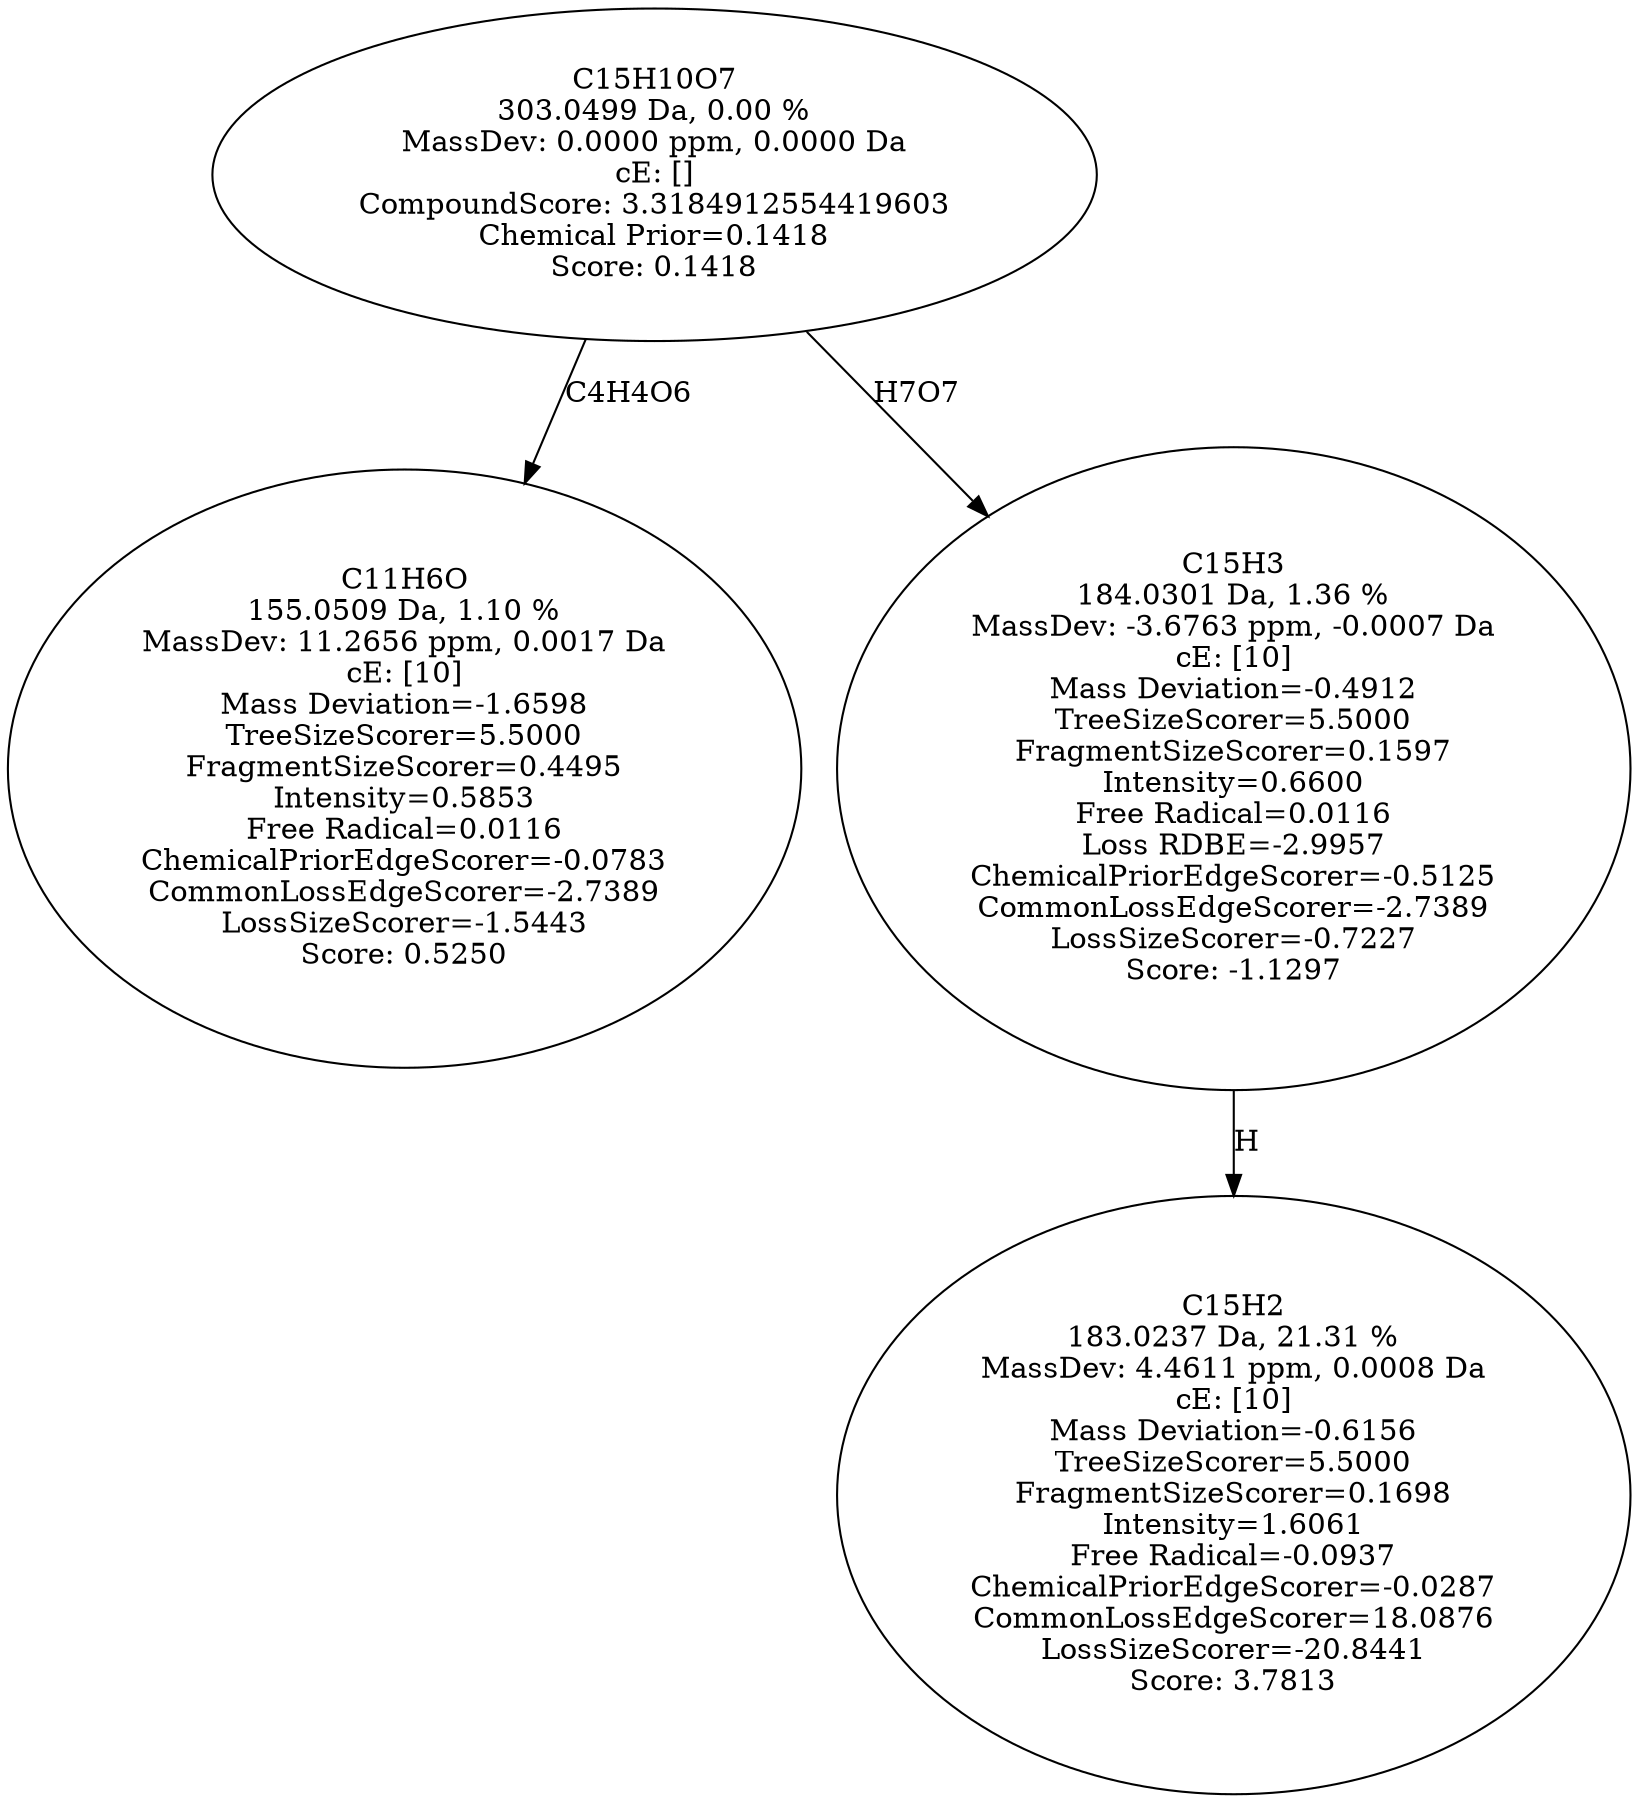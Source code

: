 strict digraph {
v1 [label="C11H6O\n155.0509 Da, 1.10 %\nMassDev: 11.2656 ppm, 0.0017 Da\ncE: [10]\nMass Deviation=-1.6598\nTreeSizeScorer=5.5000\nFragmentSizeScorer=0.4495\nIntensity=0.5853\nFree Radical=0.0116\nChemicalPriorEdgeScorer=-0.0783\nCommonLossEdgeScorer=-2.7389\nLossSizeScorer=-1.5443\nScore: 0.5250"];
v2 [label="C15H2\n183.0237 Da, 21.31 %\nMassDev: 4.4611 ppm, 0.0008 Da\ncE: [10]\nMass Deviation=-0.6156\nTreeSizeScorer=5.5000\nFragmentSizeScorer=0.1698\nIntensity=1.6061\nFree Radical=-0.0937\nChemicalPriorEdgeScorer=-0.0287\nCommonLossEdgeScorer=18.0876\nLossSizeScorer=-20.8441\nScore: 3.7813"];
v3 [label="C15H3\n184.0301 Da, 1.36 %\nMassDev: -3.6763 ppm, -0.0007 Da\ncE: [10]\nMass Deviation=-0.4912\nTreeSizeScorer=5.5000\nFragmentSizeScorer=0.1597\nIntensity=0.6600\nFree Radical=0.0116\nLoss RDBE=-2.9957\nChemicalPriorEdgeScorer=-0.5125\nCommonLossEdgeScorer=-2.7389\nLossSizeScorer=-0.7227\nScore: -1.1297"];
v4 [label="C15H10O7\n303.0499 Da, 0.00 %\nMassDev: 0.0000 ppm, 0.0000 Da\ncE: []\nCompoundScore: 3.3184912554419603\nChemical Prior=0.1418\nScore: 0.1418"];
v4 -> v1 [label="C4H4O6"];
v3 -> v2 [label="H"];
v4 -> v3 [label="H7O7"];
}